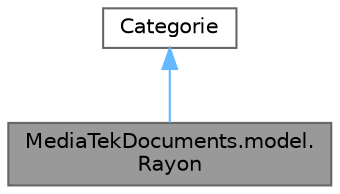 digraph "MediaTekDocuments.model.Rayon"
{
 // LATEX_PDF_SIZE
  bgcolor="transparent";
  edge [fontname=Helvetica,fontsize=10,labelfontname=Helvetica,labelfontsize=10];
  node [fontname=Helvetica,fontsize=10,shape=box,height=0.2,width=0.4];
  Node1 [id="Node000001",label="MediaTekDocuments.model.\lRayon",height=0.2,width=0.4,color="gray40", fillcolor="grey60", style="filled", fontcolor="black",tooltip="Classe métier Rayon (rayon de classement du document) hérite de Categorie."];
  Node2 -> Node1 [id="edge2_Node000001_Node000002",dir="back",color="steelblue1",style="solid",tooltip=" "];
  Node2 [id="Node000002",label="Categorie",height=0.2,width=0.4,color="gray40", fillcolor="white", style="filled",URL="$class_media_tek_documents_1_1model_1_1_categorie.html",tooltip="Classe métier Categorie (réunit les informations des classes Public, Genre et Rayon)"];
}
